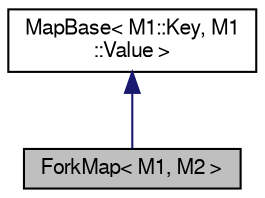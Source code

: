 digraph "ForkMap&lt; M1, M2 &gt;"
{
 // LATEX_PDF_SIZE
  edge [fontname="FreeSans",fontsize="10",labelfontname="FreeSans",labelfontsize="10"];
  node [fontname="FreeSans",fontsize="10",shape=record];
  Node0 [label="ForkMap\< M1, M2 \>",height=0.2,width=0.4,color="black", fillcolor="grey75", style="filled", fontcolor="black",tooltip="Applies all map setting operations to two maps."];
  Node1 -> Node0 [dir="back",color="midnightblue",fontsize="10",style="solid",fontname="FreeSans"];
  Node1 [label="MapBase\< M1::Key, M1\l::Value \>",height=0.2,width=0.4,color="black", fillcolor="white", style="filled",URL="$a03161.html",tooltip=" "];
}
